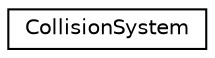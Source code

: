 digraph "Graphical Class Hierarchy"
{
 // LATEX_PDF_SIZE
  edge [fontname="Helvetica",fontsize="10",labelfontname="Helvetica",labelfontsize="10"];
  node [fontname="Helvetica",fontsize="10",shape=record];
  rankdir="LR";
  Node0 [label="CollisionSystem",height=0.2,width=0.4,color="black", fillcolor="white", style="filled",URL="$struct_collision_system.html",tooltip=" "];
}
